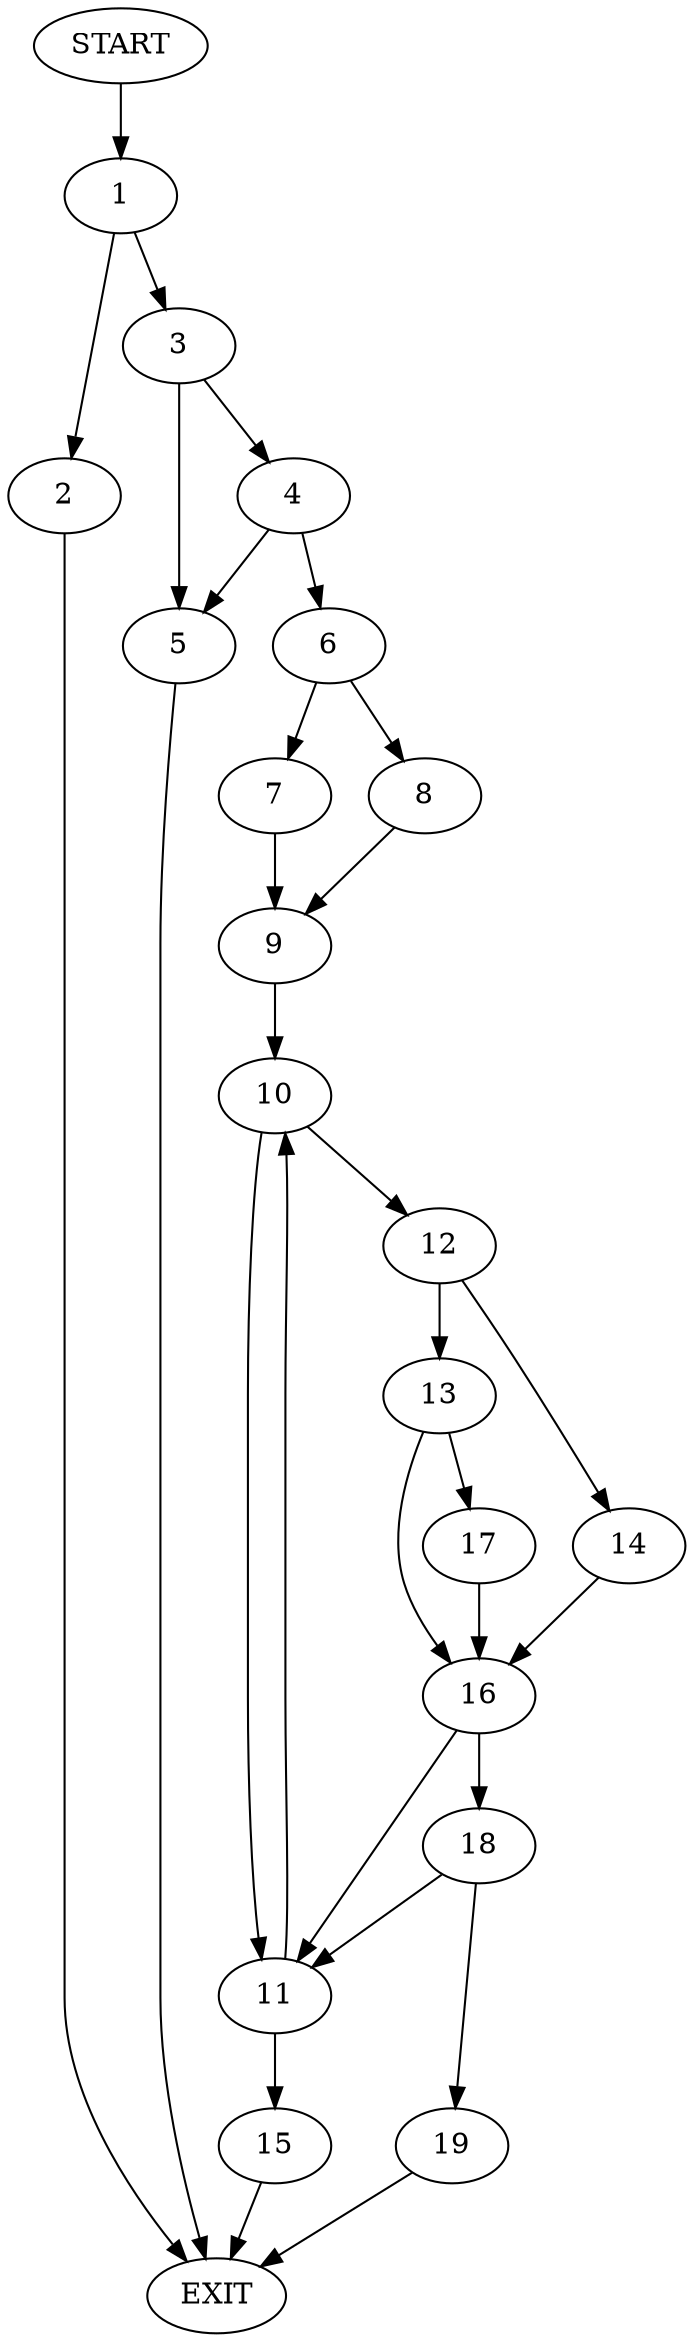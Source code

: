 digraph {
0 [label="START"]
20 [label="EXIT"]
0 -> 1
1 -> 2
1 -> 3
3 -> 4
3 -> 5
2 -> 20
4 -> 6
4 -> 5
5 -> 20
6 -> 7
6 -> 8
8 -> 9
7 -> 9
9 -> 10
10 -> 11
10 -> 12
12 -> 13
12 -> 14
11 -> 15
11 -> 10
13 -> 16
13 -> 17
14 -> 16
16 -> 18
16 -> 11
17 -> 16
18 -> 19
18 -> 11
19 -> 20
15 -> 20
}
